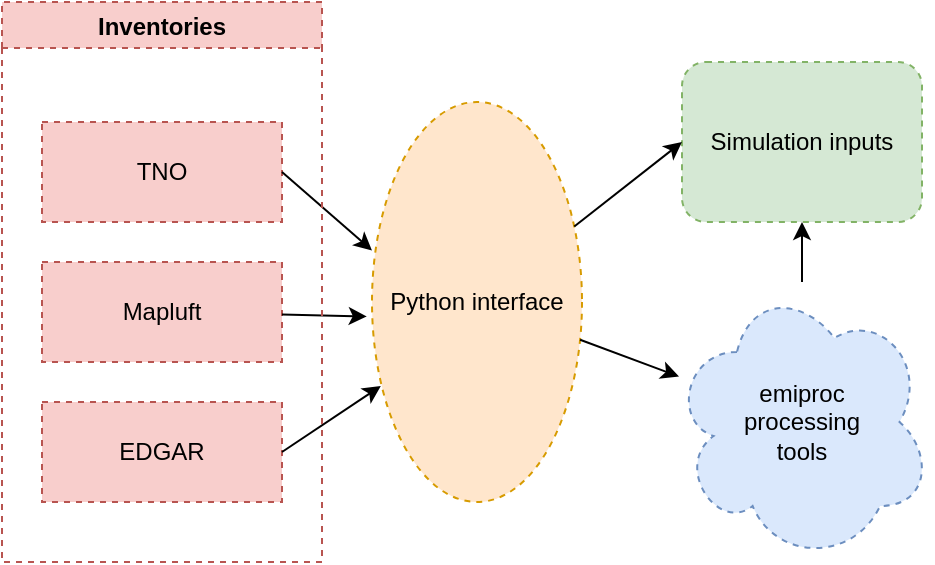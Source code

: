 <mxfile version="19.0.3" type="device"><diagram id="kV1QhZmRwmrQSXBD5Lms" name="Page-1"><mxGraphModel dx="1422" dy="985" grid="1" gridSize="10" guides="1" tooltips="1" connect="1" arrows="1" fold="1" page="1" pageScale="1" pageWidth="850" pageHeight="1100" math="0" shadow="0"><root><mxCell id="0"/><mxCell id="1" parent="0"/><mxCell id="aJGINyQIgjAWJvlynM2w-2" value="TNO" style="rounded=0;whiteSpace=wrap;html=1;dashed=1;fillColor=#f8cecc;strokeColor=#b85450;" vertex="1" parent="1"><mxGeometry x="140" y="340" width="120" height="50" as="geometry"/></mxCell><mxCell id="aJGINyQIgjAWJvlynM2w-3" value="Mapluft" style="rounded=0;whiteSpace=wrap;html=1;dashed=1;fillColor=#f8cecc;strokeColor=#b85450;" vertex="1" parent="1"><mxGeometry x="140" y="410" width="120" height="50" as="geometry"/></mxCell><mxCell id="aJGINyQIgjAWJvlynM2w-4" value="EDGAR" style="rounded=0;whiteSpace=wrap;html=1;dashed=1;fillColor=#f8cecc;strokeColor=#b85450;" vertex="1" parent="1"><mxGeometry x="140" y="480" width="120" height="50" as="geometry"/></mxCell><mxCell id="aJGINyQIgjAWJvlynM2w-5" value="Python interface" style="ellipse;whiteSpace=wrap;html=1;dashed=1;fillColor=#ffe6cc;strokeColor=#d79b00;" vertex="1" parent="1"><mxGeometry x="305" y="330" width="105" height="200" as="geometry"/></mxCell><mxCell id="aJGINyQIgjAWJvlynM2w-6" value="" style="endArrow=classic;html=1;rounded=0;exitX=1;exitY=0.5;exitDx=0;exitDy=0;entryX=0;entryY=0.371;entryDx=0;entryDy=0;entryPerimeter=0;" edge="1" parent="1" source="aJGINyQIgjAWJvlynM2w-2" target="aJGINyQIgjAWJvlynM2w-5"><mxGeometry width="50" height="50" relative="1" as="geometry"><mxPoint x="400" y="530" as="sourcePoint"/><mxPoint x="450" y="480" as="targetPoint"/></mxGeometry></mxCell><mxCell id="aJGINyQIgjAWJvlynM2w-7" value="" style="endArrow=classic;html=1;rounded=0;entryX=-0.025;entryY=0.536;entryDx=0;entryDy=0;entryPerimeter=0;" edge="1" parent="1" source="aJGINyQIgjAWJvlynM2w-3" target="aJGINyQIgjAWJvlynM2w-5"><mxGeometry width="50" height="50" relative="1" as="geometry"><mxPoint x="320" y="490" as="sourcePoint"/><mxPoint x="370" y="440" as="targetPoint"/></mxGeometry></mxCell><mxCell id="aJGINyQIgjAWJvlynM2w-8" value="" style="endArrow=classic;html=1;rounded=0;exitX=1;exitY=0.5;exitDx=0;exitDy=0;entryX=0.042;entryY=0.71;entryDx=0;entryDy=0;entryPerimeter=0;" edge="1" parent="1" source="aJGINyQIgjAWJvlynM2w-4" target="aJGINyQIgjAWJvlynM2w-5"><mxGeometry width="50" height="50" relative="1" as="geometry"><mxPoint x="290" y="630" as="sourcePoint"/><mxPoint x="340" y="580" as="targetPoint"/></mxGeometry></mxCell><mxCell id="aJGINyQIgjAWJvlynM2w-9" value="emiproc&lt;br&gt;processing&lt;br&gt;tools" style="ellipse;shape=cloud;whiteSpace=wrap;html=1;dashed=1;fillColor=#dae8fc;strokeColor=#6c8ebf;" vertex="1" parent="1"><mxGeometry x="455" y="420" width="130" height="140" as="geometry"/></mxCell><mxCell id="aJGINyQIgjAWJvlynM2w-10" value="" style="endArrow=classic;html=1;rounded=0;" edge="1" parent="1" source="aJGINyQIgjAWJvlynM2w-5" target="aJGINyQIgjAWJvlynM2w-9"><mxGeometry width="50" height="50" relative="1" as="geometry"><mxPoint x="430" y="420" as="sourcePoint"/><mxPoint x="480" y="370" as="targetPoint"/></mxGeometry></mxCell><mxCell id="aJGINyQIgjAWJvlynM2w-13" value="Simulation inputs" style="rounded=1;whiteSpace=wrap;html=1;dashed=1;fillColor=#d5e8d4;strokeColor=#82b366;" vertex="1" parent="1"><mxGeometry x="460" y="310" width="120" height="80" as="geometry"/></mxCell><mxCell id="aJGINyQIgjAWJvlynM2w-14" value="" style="endArrow=classic;html=1;rounded=0;entryX=0;entryY=0.5;entryDx=0;entryDy=0;" edge="1" parent="1" source="aJGINyQIgjAWJvlynM2w-5" target="aJGINyQIgjAWJvlynM2w-13"><mxGeometry width="50" height="50" relative="1" as="geometry"><mxPoint x="400" y="530" as="sourcePoint"/><mxPoint x="450" y="480" as="targetPoint"/></mxGeometry></mxCell><mxCell id="aJGINyQIgjAWJvlynM2w-15" value="" style="endArrow=classic;html=1;rounded=0;" edge="1" parent="1" source="aJGINyQIgjAWJvlynM2w-9" target="aJGINyQIgjAWJvlynM2w-13"><mxGeometry width="50" height="50" relative="1" as="geometry"><mxPoint x="690" y="530" as="sourcePoint"/><mxPoint x="740" y="480" as="targetPoint"/></mxGeometry></mxCell><mxCell id="aJGINyQIgjAWJvlynM2w-16" value="Inventories" style="swimlane;dashed=1;fillColor=#f8cecc;strokeColor=#b85450;" vertex="1" parent="1"><mxGeometry x="120" y="280" width="160" height="280" as="geometry"/></mxCell></root></mxGraphModel></diagram></mxfile>